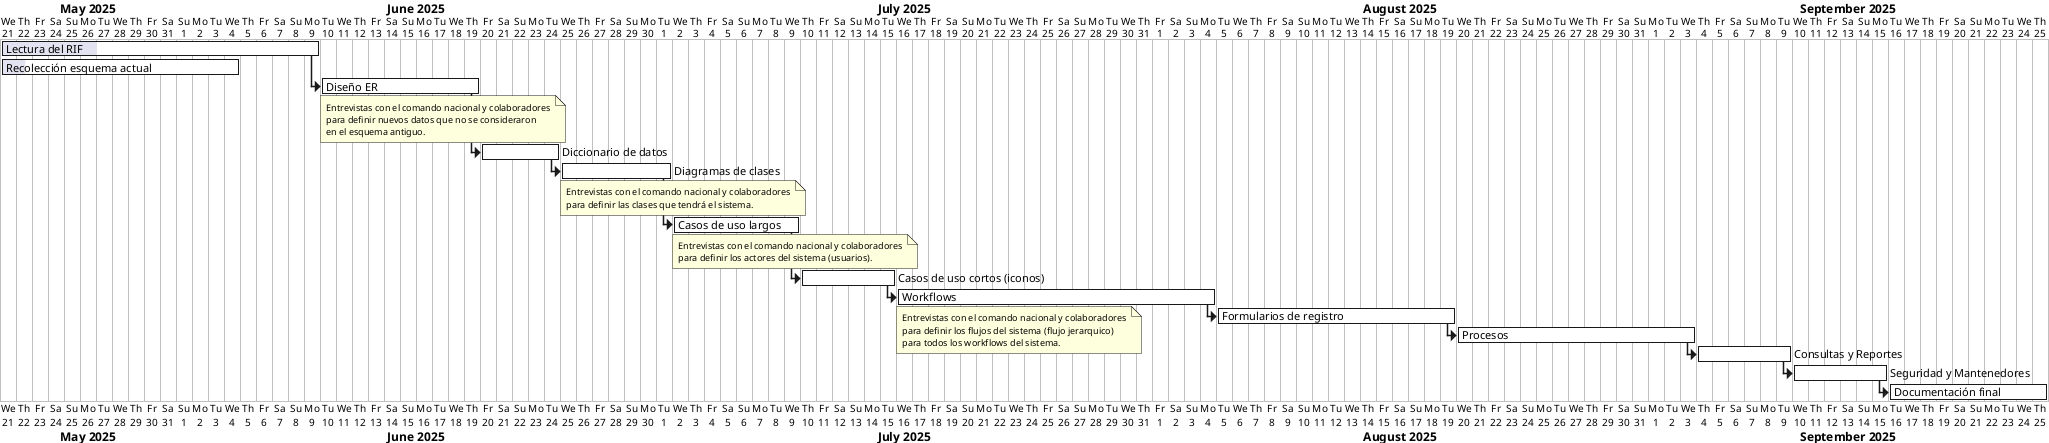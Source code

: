 @startgantt analisis-de-requerimientos-CGBVP
Project starts the 21 May 2025
' Proyecto: Sistema de Gestión de RRHH para la Dirección General de Voluntariado del CGBVP
' Duración: 4 meses desde el 21 de mayo de 2025

' Fase de Análisis
[Lectura del RIF] lasts 20 days and is 30% completed
[Lectura del RIF] starts at 21 May 2025
[Recolección esquema actual] lasts 15 days
[Recolección esquema actual] starts at 21 May 2025 and is 10% completed

' Fase de Diseño
[Diseño ER] lasts 10 days and starts at [Lectura del RIF]'s end and is 0% completed
note bottom
  Entrevistas con el comando nacional y colaboradores
  para definir nuevos datos que no se consideraron
  en el esquema antiguo.
end note
[Diccionario de datos] lasts 5 days and starts at [Diseño ER]'s end and is 0% completed
[Diagramas de clases] lasts 7 days and starts at [Diccionario de datos]'s end and is 0% completed
note bottom
  Entrevistas con el comando nacional y colaboradores
  para definir las clases que tendrá el sistema.
end note
[Casos de uso largos] lasts 8 days and starts at [Diagramas de clases]'s end and is 0% completed
note bottom
  Entrevistas con el comando nacional y colaboradores
  para definir los actores del sistema (usuarios).
end note
[Casos de uso cortos (iconos)] lasts 6 days and starts at [Casos de uso largos]'s end and is 0% completed
[Workflows] lasts 20 days and starts at [Casos de uso cortos (iconos)]'s end and is 0% completed
note bottom
  Entrevistas con el comando nacional y colaboradores
  para definir los flujos del sistema (flujo jerarquico) 
  para todos los workflows del sistema.
end note
' Módulo de Registro
[Formularios de registro] lasts 15 days and starts at [Workflows]'s end and is 0% completed

' Módulo de Gestión
[Procesos] lasts 15 days and starts at [Formularios de registro]'s end and is 0% completed

' Módulo de Consultas y Reportes
[Consultas y Reportes] lasts 6 days and starts at [Procesos]'s end and is 0% completed

' Módulo de Seguridad y Mantenedores
[Seguridad y Mantenedores] lasts 6 days and starts at [Consultas y Reportes]'s end and is 0% completed

' Documentación Final
[Documentación final] lasts 10 days and starts at [Seguridad y Mantenedores]'s end and is 0% completed
@endgantt